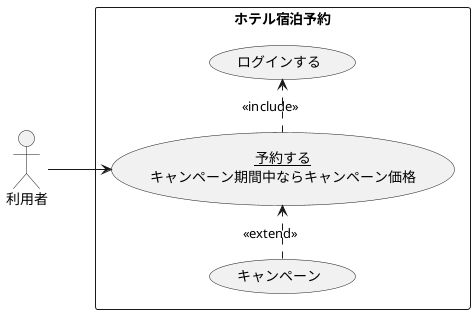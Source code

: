 @startuml 宿泊予約
left to right direction
actor 利用者 
rectangle ホテル宿泊予約{
    usecase ログインする
    usecase キャンペーン
    usecase (<u>予約する</u>\nキャンペーン期間中ならキャンペーン価格) as input
}
input.> ログインする:<<include>>
 (キャンペーン)   .>input : <<extend>>
利用者-->input
@enduml